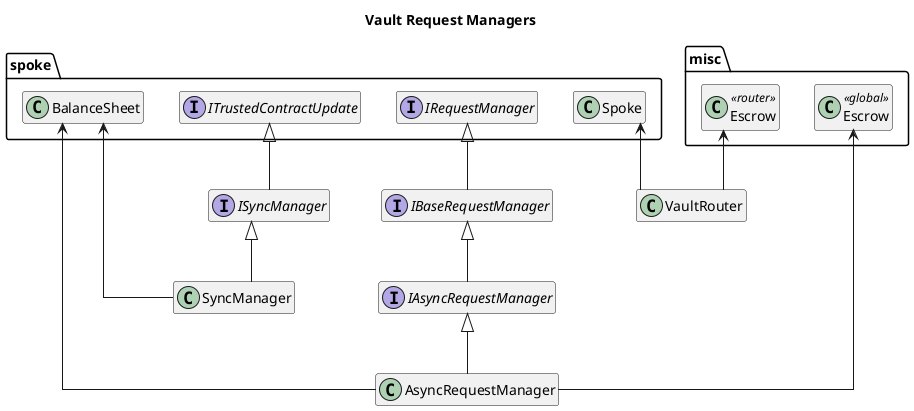 @startuml request-managers
title Vault Request Managers
hide empty members

skinparam linetype ortho

package misc {
    class "Escrow" as GlobalEscrow<<global>>
    class "Escrow" as RouterEscrow<<router>>
}

package spoke {
    class Spoke
    class BalanceSheet
    interface ITrustedContractUpdate
    interface IRequestManager
}

interface IBaseRequestManager

interface IAsyncRequestManager
interface ISyncManager

IBaseRequestManager -up-|> IRequestManager

IAsyncRequestManager -up-|> IBaseRequestManager
ISyncManager -up-|> ITrustedContractUpdate

AsyncRequestManager -up--> GlobalEscrow
AsyncRequestManager -up--> BalanceSheet
AsyncRequestManager -up-|> IAsyncRequestManager

SyncManager -up-|> ISyncManager
SyncManager -up--> BalanceSheet

VaultRouter -up-> RouterEscrow
VaultRouter -up-> Spoke

@enduml
